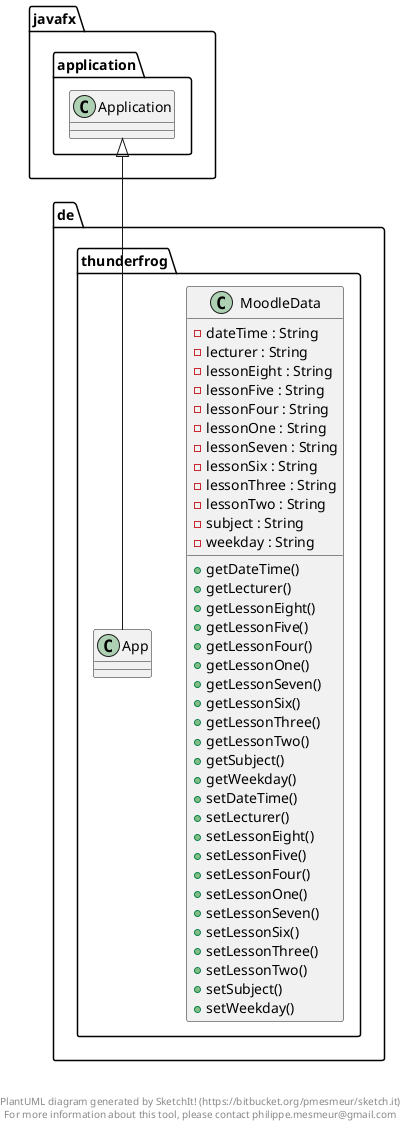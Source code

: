 @startuml
      class de.thunderfrog.MoodleData {
          - dateTime : String
          - lecturer : String
          - lessonEight : String
          - lessonFive : String
          - lessonFour : String
          - lessonOne : String
          - lessonSeven : String
          - lessonSix : String
          - lessonThree : String
          - lessonTwo : String
          - subject : String
          - weekday : String
          + getDateTime()
          + getLecturer()
          + getLessonEight()
          + getLessonFive()
          + getLessonFour()
          + getLessonOne()
          + getLessonSeven()
          + getLessonSix()
          + getLessonThree()
          + getLessonTwo()
          + getSubject()
          + getWeekday()
          + setDateTime()
          + setLecturer()
          + setLessonEight()
          + setLessonFive()
          + setLessonFour()
          + setLessonOne()
          + setLessonSeven()
          + setLessonSix()
          + setLessonThree()
          + setLessonTwo()
          + setSubject()
          + setWeekday()
      }




  de.thunderfrog.App -up-|> javafx.application.Application


right footer


PlantUML diagram generated by SketchIt! (https://bitbucket.org/pmesmeur/sketch.it)
For more information about this tool, please contact philippe.mesmeur@gmail.com
endfooter

@enduml
